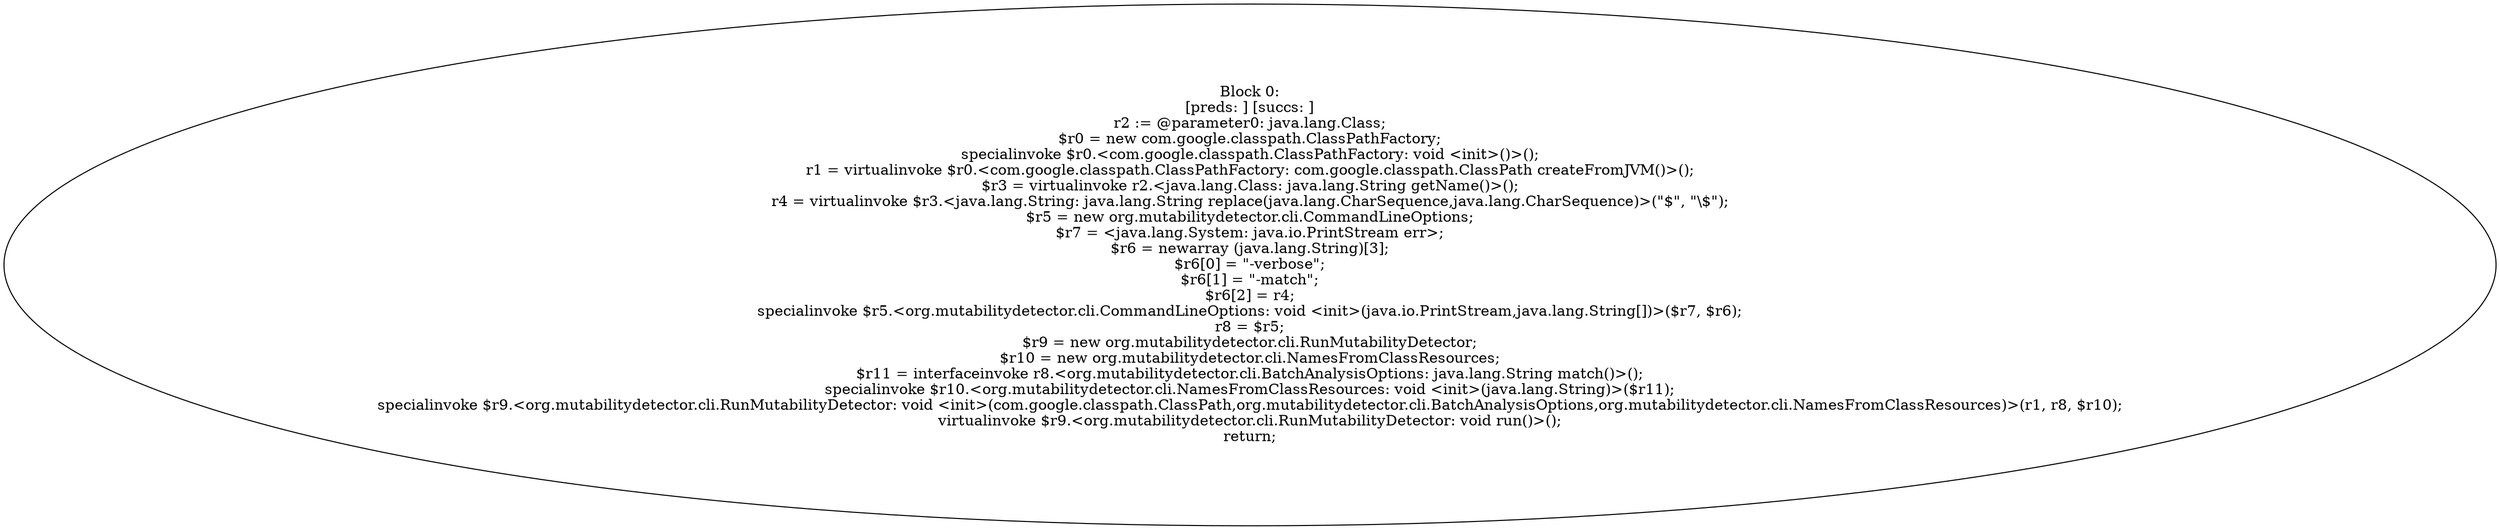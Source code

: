 digraph "unitGraph" {
    "Block 0:
[preds: ] [succs: ]
r2 := @parameter0: java.lang.Class;
$r0 = new com.google.classpath.ClassPathFactory;
specialinvoke $r0.<com.google.classpath.ClassPathFactory: void <init>()>();
r1 = virtualinvoke $r0.<com.google.classpath.ClassPathFactory: com.google.classpath.ClassPath createFromJVM()>();
$r3 = virtualinvoke r2.<java.lang.Class: java.lang.String getName()>();
r4 = virtualinvoke $r3.<java.lang.String: java.lang.String replace(java.lang.CharSequence,java.lang.CharSequence)>(\"$\", \"\\$\");
$r5 = new org.mutabilitydetector.cli.CommandLineOptions;
$r7 = <java.lang.System: java.io.PrintStream err>;
$r6 = newarray (java.lang.String)[3];
$r6[0] = \"-verbose\";
$r6[1] = \"-match\";
$r6[2] = r4;
specialinvoke $r5.<org.mutabilitydetector.cli.CommandLineOptions: void <init>(java.io.PrintStream,java.lang.String[])>($r7, $r6);
r8 = $r5;
$r9 = new org.mutabilitydetector.cli.RunMutabilityDetector;
$r10 = new org.mutabilitydetector.cli.NamesFromClassResources;
$r11 = interfaceinvoke r8.<org.mutabilitydetector.cli.BatchAnalysisOptions: java.lang.String match()>();
specialinvoke $r10.<org.mutabilitydetector.cli.NamesFromClassResources: void <init>(java.lang.String)>($r11);
specialinvoke $r9.<org.mutabilitydetector.cli.RunMutabilityDetector: void <init>(com.google.classpath.ClassPath,org.mutabilitydetector.cli.BatchAnalysisOptions,org.mutabilitydetector.cli.NamesFromClassResources)>(r1, r8, $r10);
virtualinvoke $r9.<org.mutabilitydetector.cli.RunMutabilityDetector: void run()>();
return;
"
}
